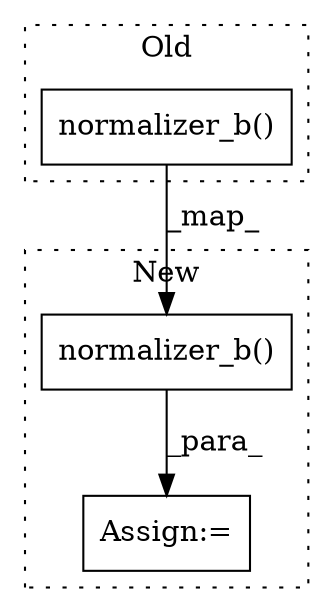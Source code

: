digraph G {
subgraph cluster0 {
1 [label="normalizer_b()" a="75" s="5007,5034" l="18,1" shape="box"];
label = "Old";
style="dotted";
}
subgraph cluster1 {
2 [label="normalizer_b()" a="75" s="5638,5694" l="31,10" shape="box"];
3 [label="Assign:=" a="68" s="5613" l="25" shape="box"];
label = "New";
style="dotted";
}
1 -> 2 [label="_map_"];
2 -> 3 [label="_para_"];
}